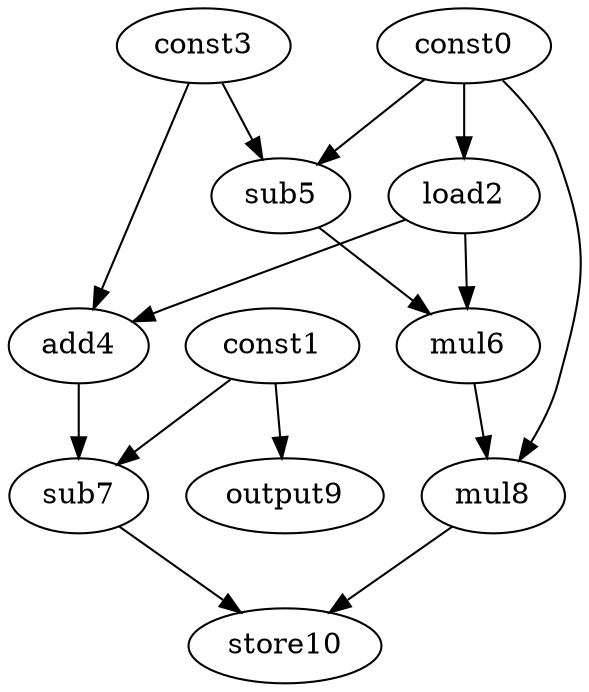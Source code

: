 digraph G { 
const0[opcode=const]; 
const1[opcode=const]; 
load2[opcode=load]; 
const3[opcode=const]; 
add4[opcode=add]; 
sub5[opcode=sub]; 
mul6[opcode=mul]; 
sub7[opcode=sub]; 
mul8[opcode=mul]; 
output9[opcode=output]; 
store10[opcode=store]; 
const0->load2[operand=0];
const0->sub5[operand=0];
const3->sub5[operand=1];
const1->output9[operand=0];
load2->add4[operand=0];
const3->add4[operand=1];
load2->mul6[operand=0];
sub5->mul6[operand=1];
const1->sub7[operand=0];
add4->sub7[operand=1];
const0->mul8[operand=0];
mul6->mul8[operand=1];
sub7->store10[operand=0];
mul8->store10[operand=1];
}

